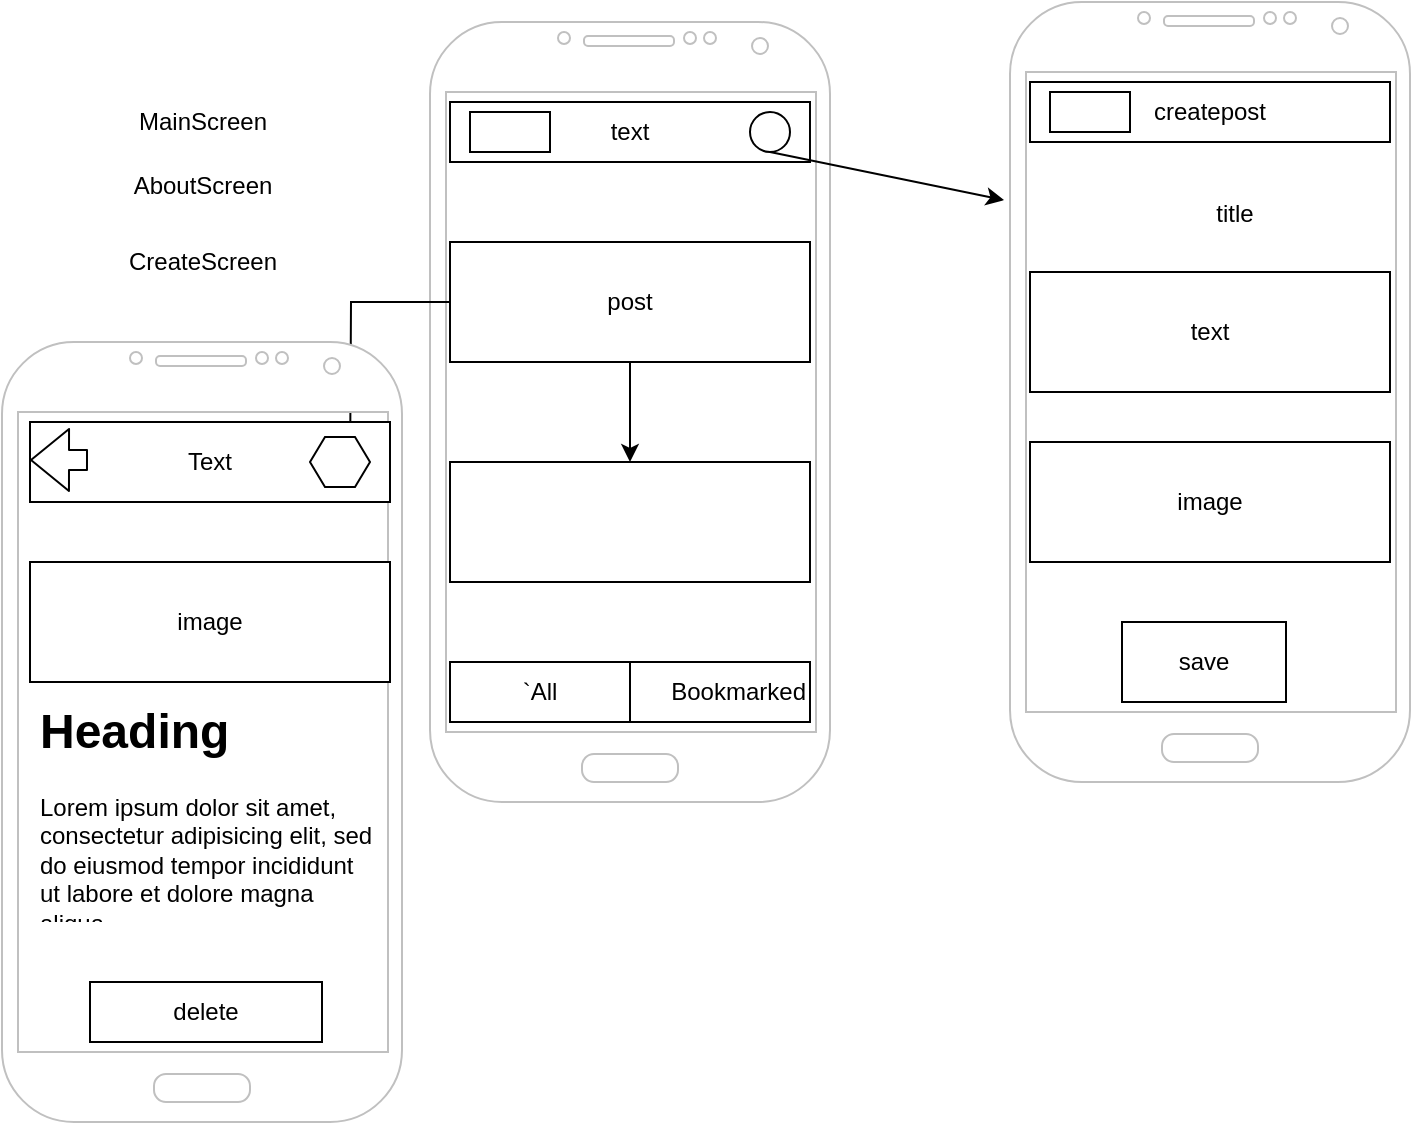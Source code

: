 <mxfile version="12.3.9" type="device" pages="1"><diagram id="u6hiU0xAarYb68ezxSK4" name="Page-1"><mxGraphModel dx="946" dy="519" grid="1" gridSize="10" guides="1" tooltips="1" connect="1" arrows="1" fold="1" page="1" pageScale="1" pageWidth="827" pageHeight="1169" math="0" shadow="0"><root><mxCell id="0"/><mxCell id="1" parent="0"/><mxCell id="hFGY9ybmpxft5M9CLVhT-1" value="" style="verticalLabelPosition=bottom;verticalAlign=top;html=1;shadow=0;dashed=0;strokeWidth=1;shape=mxgraph.android.phone2;strokeColor=#c0c0c0;" vertex="1" parent="1"><mxGeometry x="220" y="20" width="200" height="390" as="geometry"/></mxCell><mxCell id="hFGY9ybmpxft5M9CLVhT-2" value="text" style="rounded=0;whiteSpace=wrap;html=1;" vertex="1" parent="1"><mxGeometry x="230" y="60" width="180" height="30" as="geometry"/></mxCell><mxCell id="hFGY9ybmpxft5M9CLVhT-4" style="edgeStyle=orthogonalEdgeStyle;rounded=0;orthogonalLoop=1;jettySize=auto;html=1;" edge="1" parent="1" source="hFGY9ybmpxft5M9CLVhT-3" target="hFGY9ybmpxft5M9CLVhT-6"><mxGeometry relative="1" as="geometry"><mxPoint x="320" y="220" as="targetPoint"/></mxGeometry></mxCell><mxCell id="hFGY9ybmpxft5M9CLVhT-16" style="edgeStyle=orthogonalEdgeStyle;rounded=0;orthogonalLoop=1;jettySize=auto;html=1;" edge="1" parent="1" source="hFGY9ybmpxft5M9CLVhT-3"><mxGeometry relative="1" as="geometry"><mxPoint x="180" y="250" as="targetPoint"/></mxGeometry></mxCell><mxCell id="hFGY9ybmpxft5M9CLVhT-3" value="post" style="rounded=0;whiteSpace=wrap;html=1;" vertex="1" parent="1"><mxGeometry x="230" y="130" width="180" height="60" as="geometry"/></mxCell><mxCell id="hFGY9ybmpxft5M9CLVhT-6" value="" style="rounded=0;whiteSpace=wrap;html=1;" vertex="1" parent="1"><mxGeometry x="230" y="240" width="180" height="60" as="geometry"/></mxCell><mxCell id="hFGY9ybmpxft5M9CLVhT-7" value="" style="ellipse;whiteSpace=wrap;html=1;aspect=fixed;" vertex="1" parent="1"><mxGeometry x="380" y="65" width="20" height="20" as="geometry"/></mxCell><mxCell id="hFGY9ybmpxft5M9CLVhT-8" value="" style="rounded=0;whiteSpace=wrap;html=1;fontFamily=Helvetica;fontSize=12;fontColor=#000000;align=center;strokeColor=#000000;fillColor=#ffffff;" vertex="1" parent="1"><mxGeometry x="240" y="65" width="40" height="20" as="geometry"/></mxCell><mxCell id="hFGY9ybmpxft5M9CLVhT-10" value="MainScreen&lt;br&gt;" style="text;html=1;align=center;verticalAlign=middle;resizable=0;points=[];;autosize=1;" vertex="1" parent="1"><mxGeometry x="66" y="60" width="80" height="20" as="geometry"/></mxCell><mxCell id="hFGY9ybmpxft5M9CLVhT-11" value="AboutScreen&lt;br&gt;" style="text;html=1;align=center;verticalAlign=middle;resizable=0;points=[];;autosize=1;" vertex="1" parent="1"><mxGeometry x="66" y="91.5" width="80" height="20" as="geometry"/></mxCell><mxCell id="hFGY9ybmpxft5M9CLVhT-12" value="CreateScreen" style="text;html=1;align=center;verticalAlign=middle;resizable=0;points=[];;autosize=1;" vertex="1" parent="1"><mxGeometry x="61" y="130" width="90" height="20" as="geometry"/></mxCell><mxCell id="hFGY9ybmpxft5M9CLVhT-13" value="Bookmarked" style="rounded=0;whiteSpace=wrap;html=1;align=right;" vertex="1" parent="1"><mxGeometry x="230" y="340" width="180" height="30" as="geometry"/></mxCell><mxCell id="hFGY9ybmpxft5M9CLVhT-14" value="`All" style="rounded=0;whiteSpace=wrap;html=1;" vertex="1" parent="1"><mxGeometry x="230" y="340" width="90" height="30" as="geometry"/></mxCell><mxCell id="hFGY9ybmpxft5M9CLVhT-15" value="" style="verticalLabelPosition=bottom;verticalAlign=top;html=1;shadow=0;dashed=0;strokeWidth=1;shape=mxgraph.android.phone2;strokeColor=#c0c0c0;" vertex="1" parent="1"><mxGeometry x="6" y="180" width="200" height="390" as="geometry"/></mxCell><mxCell id="hFGY9ybmpxft5M9CLVhT-17" value="Text" style="rounded=0;whiteSpace=wrap;html=1;" vertex="1" parent="1"><mxGeometry x="20" y="220" width="180" height="40" as="geometry"/></mxCell><mxCell id="hFGY9ybmpxft5M9CLVhT-19" value="" style="shape=flexArrow;endArrow=classic;html=1;entryX=0.025;entryY=0.464;entryDx=0;entryDy=0;entryPerimeter=0;" edge="1" parent="1"><mxGeometry width="50" height="50" relative="1" as="geometry"><mxPoint x="49" y="239" as="sourcePoint"/><mxPoint x="20" y="238.96" as="targetPoint"/></mxGeometry></mxCell><mxCell id="hFGY9ybmpxft5M9CLVhT-20" value="" style="shape=hexagon;perimeter=hexagonPerimeter2;whiteSpace=wrap;html=1;" vertex="1" parent="1"><mxGeometry x="160" y="227.5" width="30" height="25" as="geometry"/></mxCell><mxCell id="hFGY9ybmpxft5M9CLVhT-22" value="image" style="rounded=0;whiteSpace=wrap;html=1;" vertex="1" parent="1"><mxGeometry x="20" y="290" width="180" height="60" as="geometry"/></mxCell><mxCell id="hFGY9ybmpxft5M9CLVhT-23" value="&lt;h1&gt;Heading&lt;/h1&gt;&lt;p&gt;Lorem ipsum dolor sit amet, consectetur adipisicing elit, sed do eiusmod tempor incididunt ut labore et dolore magna aliqua.&lt;/p&gt;" style="text;html=1;strokeColor=none;fillColor=none;spacing=5;spacingTop=-20;whiteSpace=wrap;overflow=hidden;rounded=0;" vertex="1" parent="1"><mxGeometry x="20" y="355" width="175" height="115" as="geometry"/></mxCell><mxCell id="hFGY9ybmpxft5M9CLVhT-24" value="delete" style="rounded=0;whiteSpace=wrap;html=1;" vertex="1" parent="1"><mxGeometry x="50" y="500" width="116" height="30" as="geometry"/></mxCell><mxCell id="hFGY9ybmpxft5M9CLVhT-25" value="" style="verticalLabelPosition=bottom;verticalAlign=top;html=1;shadow=0;dashed=0;strokeWidth=1;shape=mxgraph.android.phone2;strokeColor=#c0c0c0;" vertex="1" parent="1"><mxGeometry x="510" y="10" width="200" height="390" as="geometry"/></mxCell><mxCell id="hFGY9ybmpxft5M9CLVhT-26" value="createpost" style="rounded=0;whiteSpace=wrap;html=1;" vertex="1" parent="1"><mxGeometry x="520" y="50" width="180" height="30" as="geometry"/></mxCell><mxCell id="hFGY9ybmpxft5M9CLVhT-31" value="" style="rounded=0;whiteSpace=wrap;html=1;fontFamily=Helvetica;fontSize=12;fontColor=#000000;align=center;strokeColor=#000000;fillColor=#ffffff;" vertex="1" parent="1"><mxGeometry x="530" y="55" width="40" height="20" as="geometry"/></mxCell><mxCell id="hFGY9ybmpxft5M9CLVhT-34" value="title" style="text;html=1;align=center;verticalAlign=middle;resizable=0;points=[];;autosize=1;" vertex="1" parent="1"><mxGeometry x="607" y="106" width="30" height="20" as="geometry"/></mxCell><mxCell id="hFGY9ybmpxft5M9CLVhT-35" value="text" style="rounded=0;whiteSpace=wrap;html=1;" vertex="1" parent="1"><mxGeometry x="520" y="145" width="180" height="60" as="geometry"/></mxCell><mxCell id="hFGY9ybmpxft5M9CLVhT-36" value="image" style="rounded=0;whiteSpace=wrap;html=1;" vertex="1" parent="1"><mxGeometry x="520" y="230" width="180" height="60" as="geometry"/></mxCell><mxCell id="hFGY9ybmpxft5M9CLVhT-37" value="save" style="rounded=0;whiteSpace=wrap;html=1;" vertex="1" parent="1"><mxGeometry x="566" y="320" width="82" height="40" as="geometry"/></mxCell><mxCell id="hFGY9ybmpxft5M9CLVhT-38" value="" style="endArrow=classic;html=1;exitX=0.5;exitY=1;exitDx=0;exitDy=0;entryX=-0.015;entryY=0.254;entryDx=0;entryDy=0;entryPerimeter=0;" edge="1" parent="1" source="hFGY9ybmpxft5M9CLVhT-7" target="hFGY9ybmpxft5M9CLVhT-25"><mxGeometry width="50" height="50" relative="1" as="geometry"><mxPoint x="440" y="160" as="sourcePoint"/><mxPoint x="490" y="110" as="targetPoint"/></mxGeometry></mxCell></root></mxGraphModel></diagram></mxfile>